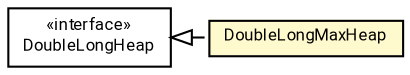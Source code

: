#!/usr/local/bin/dot
#
# Class diagram 
# Generated by UMLGraph version R5_7_2-60-g0e99a6 (http://www.spinellis.gr/umlgraph/)
#

digraph G {
	graph [fontnames="svg"]
	edge [fontname="Roboto",fontsize=7,labelfontname="Roboto",labelfontsize=7,color="black"];
	node [fontname="Roboto",fontcolor="black",fontsize=8,shape=plaintext,margin=0,width=0,height=0];
	nodesep=0.15;
	ranksep=0.25;
	rankdir=LR;
	// de.lmu.ifi.dbs.elki.utilities.datastructures.heap.DoubleLongHeap
	c3566401 [label=<<table title="de.lmu.ifi.dbs.elki.utilities.datastructures.heap.DoubleLongHeap" border="0" cellborder="1" cellspacing="0" cellpadding="2" href="DoubleLongHeap.html" target="_parent">
		<tr><td><table border="0" cellspacing="0" cellpadding="1">
		<tr><td align="center" balign="center"> &#171;interface&#187; </td></tr>
		<tr><td align="center" balign="center"> <font face="Roboto">DoubleLongHeap</font> </td></tr>
		</table></td></tr>
		</table>>, URL="DoubleLongHeap.html"];
	// de.lmu.ifi.dbs.elki.utilities.datastructures.heap.DoubleLongMaxHeap
	c3566405 [label=<<table title="de.lmu.ifi.dbs.elki.utilities.datastructures.heap.DoubleLongMaxHeap" border="0" cellborder="1" cellspacing="0" cellpadding="2" bgcolor="lemonChiffon" href="DoubleLongMaxHeap.html" target="_parent">
		<tr><td><table border="0" cellspacing="0" cellpadding="1">
		<tr><td align="center" balign="center"> <font face="Roboto">DoubleLongMaxHeap</font> </td></tr>
		</table></td></tr>
		</table>>, URL="DoubleLongMaxHeap.html"];
	// de.lmu.ifi.dbs.elki.utilities.datastructures.heap.DoubleLongMaxHeap implements de.lmu.ifi.dbs.elki.utilities.datastructures.heap.DoubleLongHeap
	c3566401 -> c3566405 [arrowtail=empty,style=dashed,dir=back,weight=9];
}


